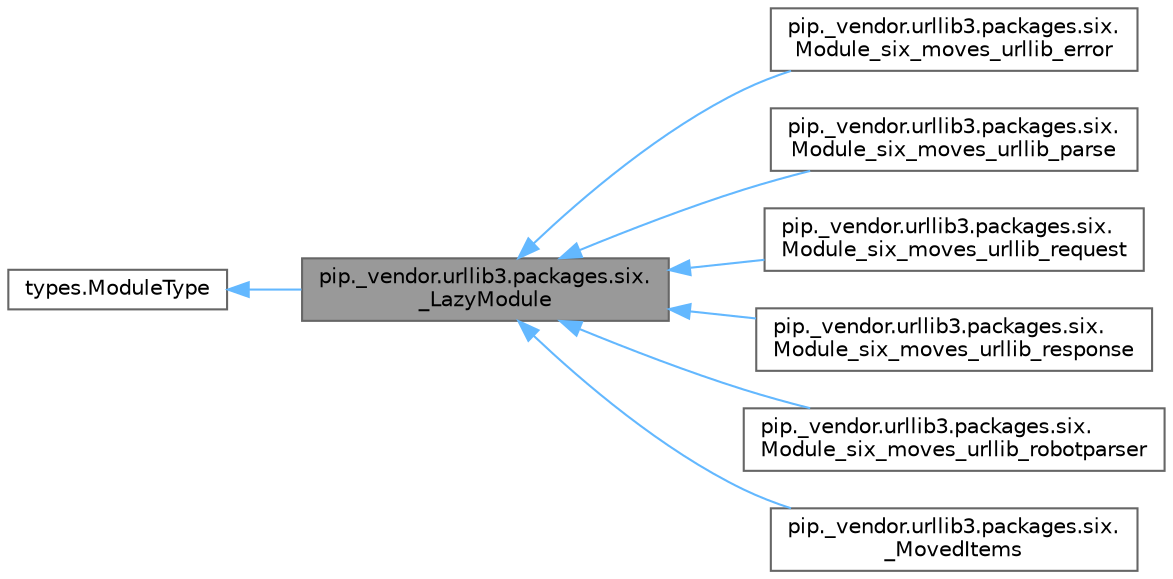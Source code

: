 digraph "pip._vendor.urllib3.packages.six._LazyModule"
{
 // LATEX_PDF_SIZE
  bgcolor="transparent";
  edge [fontname=Helvetica,fontsize=10,labelfontname=Helvetica,labelfontsize=10];
  node [fontname=Helvetica,fontsize=10,shape=box,height=0.2,width=0.4];
  rankdir="LR";
  Node1 [id="Node000001",label="pip._vendor.urllib3.packages.six.\l_LazyModule",height=0.2,width=0.4,color="gray40", fillcolor="grey60", style="filled", fontcolor="black",tooltip=" "];
  Node2 -> Node1 [id="edge1_Node000001_Node000002",dir="back",color="steelblue1",style="solid",tooltip=" "];
  Node2 [id="Node000002",label="types.ModuleType",height=0.2,width=0.4,color="gray40", fillcolor="white", style="filled",tooltip=" "];
  Node1 -> Node3 [id="edge2_Node000001_Node000003",dir="back",color="steelblue1",style="solid",tooltip=" "];
  Node3 [id="Node000003",label="pip._vendor.urllib3.packages.six.\lModule_six_moves_urllib_error",height=0.2,width=0.4,color="gray40", fillcolor="white", style="filled",URL="$classpip_1_1__vendor_1_1urllib3_1_1packages_1_1six_1_1_module__six__moves__urllib__error.html",tooltip=" "];
  Node1 -> Node4 [id="edge3_Node000001_Node000004",dir="back",color="steelblue1",style="solid",tooltip=" "];
  Node4 [id="Node000004",label="pip._vendor.urllib3.packages.six.\lModule_six_moves_urllib_parse",height=0.2,width=0.4,color="gray40", fillcolor="white", style="filled",URL="$classpip_1_1__vendor_1_1urllib3_1_1packages_1_1six_1_1_module__six__moves__urllib__parse.html",tooltip=" "];
  Node1 -> Node5 [id="edge4_Node000001_Node000005",dir="back",color="steelblue1",style="solid",tooltip=" "];
  Node5 [id="Node000005",label="pip._vendor.urllib3.packages.six.\lModule_six_moves_urllib_request",height=0.2,width=0.4,color="gray40", fillcolor="white", style="filled",URL="$classpip_1_1__vendor_1_1urllib3_1_1packages_1_1six_1_1_module__six__moves__urllib__request.html",tooltip=" "];
  Node1 -> Node6 [id="edge5_Node000001_Node000006",dir="back",color="steelblue1",style="solid",tooltip=" "];
  Node6 [id="Node000006",label="pip._vendor.urllib3.packages.six.\lModule_six_moves_urllib_response",height=0.2,width=0.4,color="gray40", fillcolor="white", style="filled",URL="$classpip_1_1__vendor_1_1urllib3_1_1packages_1_1six_1_1_module__six__moves__urllib__response.html",tooltip=" "];
  Node1 -> Node7 [id="edge6_Node000001_Node000007",dir="back",color="steelblue1",style="solid",tooltip=" "];
  Node7 [id="Node000007",label="pip._vendor.urllib3.packages.six.\lModule_six_moves_urllib_robotparser",height=0.2,width=0.4,color="gray40", fillcolor="white", style="filled",URL="$classpip_1_1__vendor_1_1urllib3_1_1packages_1_1six_1_1_module__six__moves__urllib__robotparser.html",tooltip=" "];
  Node1 -> Node8 [id="edge7_Node000001_Node000008",dir="back",color="steelblue1",style="solid",tooltip=" "];
  Node8 [id="Node000008",label="pip._vendor.urllib3.packages.six.\l_MovedItems",height=0.2,width=0.4,color="gray40", fillcolor="white", style="filled",URL="$classpip_1_1__vendor_1_1urllib3_1_1packages_1_1six_1_1___moved_items.html",tooltip=" "];
}
